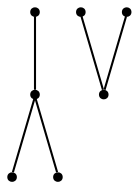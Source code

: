 graph {
  node [shape=point,comment="{\"directed\":false,\"doi\":\"10.1007/978-3-031-49272-3_4\",\"figure\":\"7 (2)\"}"]

  v0 [pos="634.8553163806819,1887.811963970967"]
  v1 [pos="697.365274514429,1796.1318156560073"]
  v2 [pos="601.5166720426837,1654.4432645186725"]
  v3 [pos="451.49274867603424,2004.4957890990975"]
  v4 [pos="543.1740444511864,1937.8193175973086"]
  v5 [pos="568.1780277046852,1887.811963970967"]
  v6 [pos="751.5405715636764,2004.4957890990975"]

  v0 -- v2 [id="-1",pos="634.8553163806819,1887.811963970967 634.855316380682,2021.1649069745447 718.201927225678,2087.8413784763334 793.2138769861743,2054.503142725439 868.2258267466707,2021.1649069745447 934.9031154226674,1887.8119639709669 601.5166720426837,1654.4432645186725"]
  v1 -- v3 [id="-2",pos="697.365274514429,1796.1318156560073 814.0505296974233,1712.7862262787712 723.8278488930822,1609.0169233303113 619.6445853368373,1587.138706118787 515.4612899863836,1565.2604889072622 397.3174754724435,1625.2734846079502 451.49274867603424,2004.4957890990975"]
  v2 -- v4 [id="-3",pos="601.5166720426837,1654.4432645186725 284.799550831699,1887.8119639709669 351.47683950769573,2008.6630685679593 415.2703298526749,2037.834024849992 479.0596551562948,2067.004981132024 539.9651821288971,2004.4957890990975 543.1740444511864,1937.8193175973086"]
  v2 -- v5 [id="-4",pos="601.5166720426837,1654.4432645186725 268.1302286626998,1887.8119639709669 334.8075173386966,2021.1649069745447 409.81946709919293,2054.503142725439 484.8314168596893,2087.8413784763334 568.1780277046852,2021.1649069745447 568.1780277046852,1887.811963970967"]
  v6 -- v3 [id="-5",pos="751.5405715636764,2004.4957890990975 451.49274867603424,2004.4957890990975 451.49274867603424,2004.4957890990975 451.49274867603424,2004.4957890990975"]
}